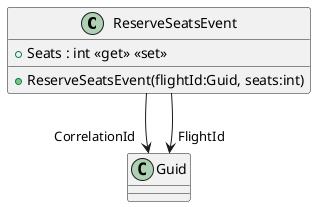 @startuml
class ReserveSeatsEvent {
    + Seats : int <<get>> <<set>>
    + ReserveSeatsEvent(flightId:Guid, seats:int)
}
ReserveSeatsEvent --> "CorrelationId" Guid
ReserveSeatsEvent --> "FlightId" Guid
@enduml
